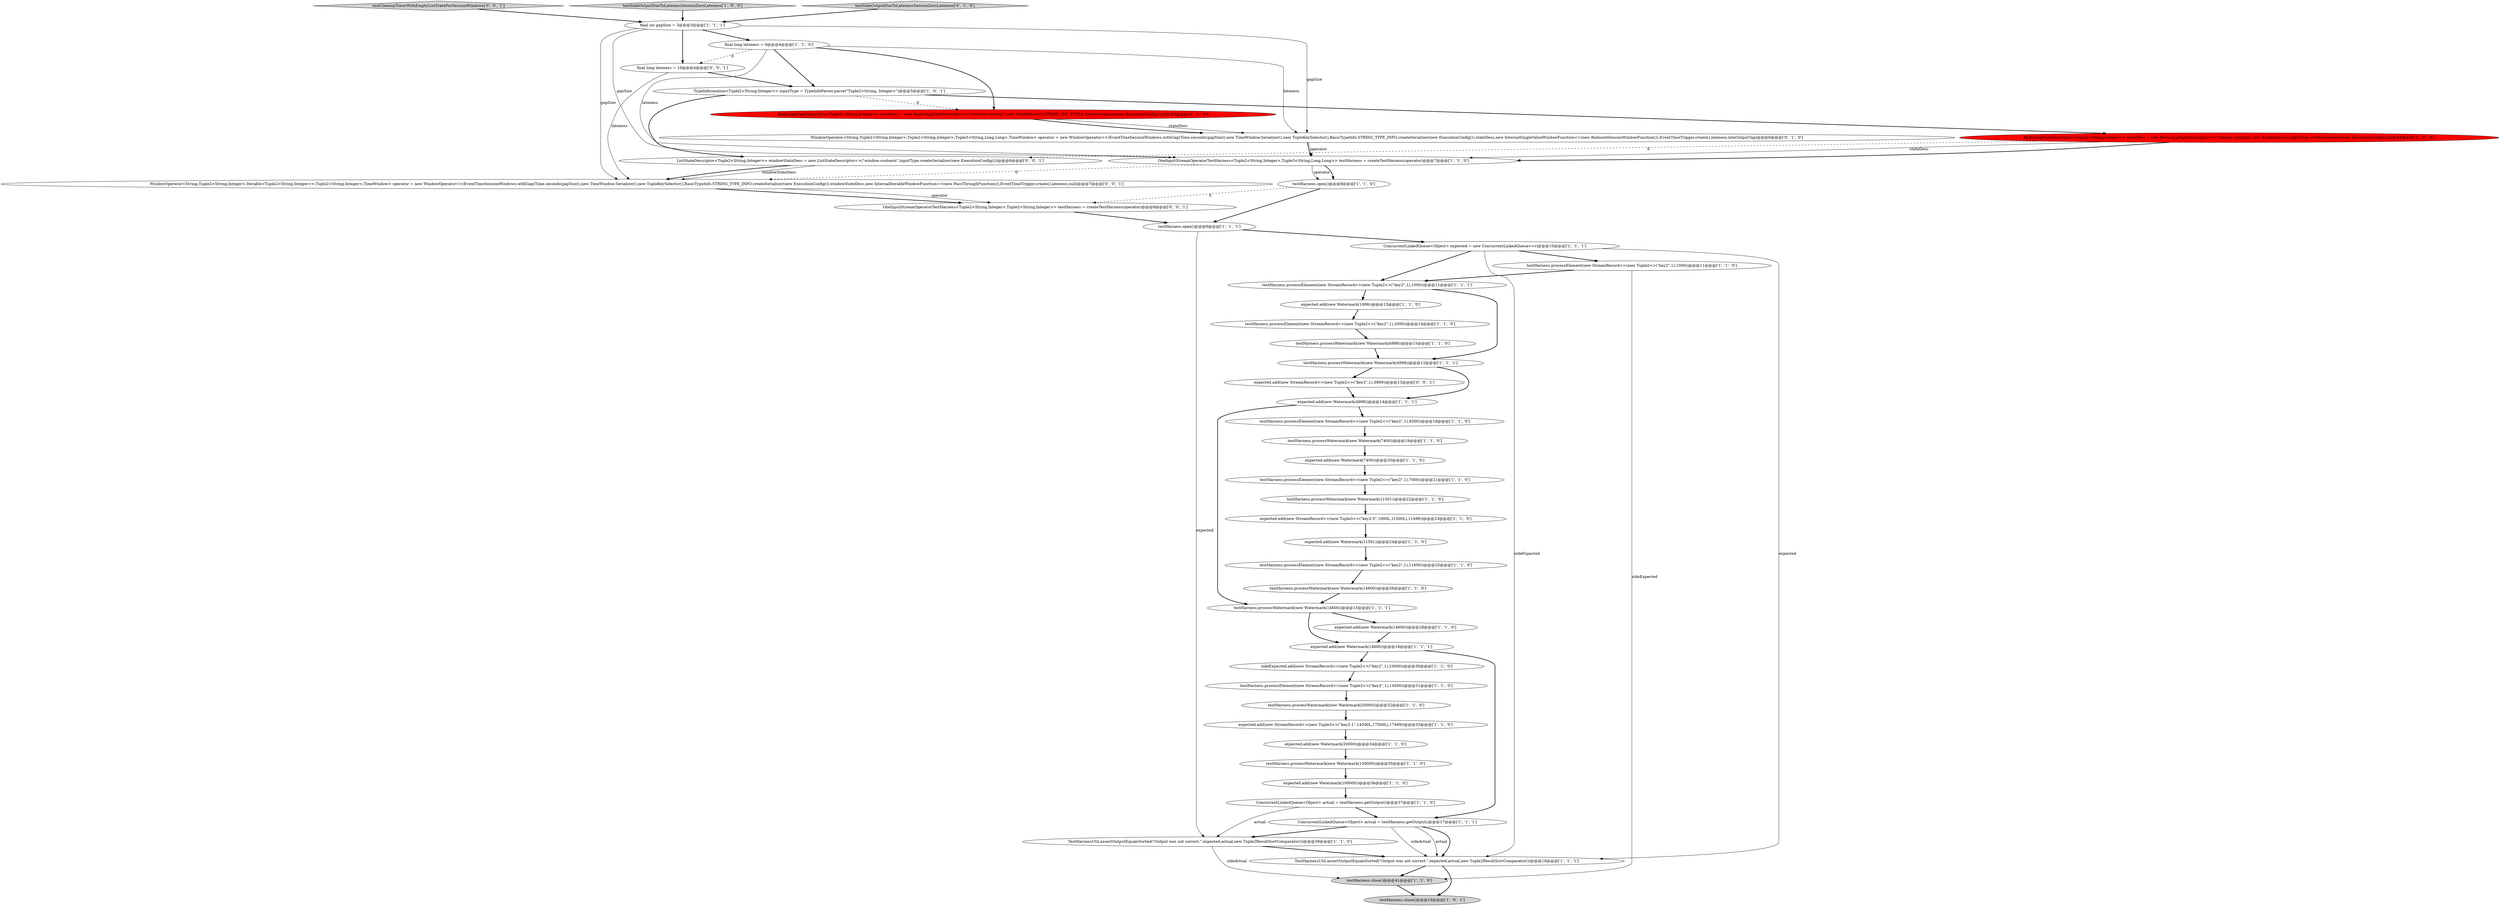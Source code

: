 digraph {
18 [style = filled, label = "testHarness.open()@@@8@@@['1', '1', '0']", fillcolor = white, shape = ellipse image = "AAA0AAABBB1BBB"];
7 [style = filled, label = "testHarness.processElement(new StreamRecord<>(new Tuple2<>(\"key2\",1),7000))@@@21@@@['1', '1', '0']", fillcolor = white, shape = ellipse image = "AAA0AAABBB1BBB"];
29 [style = filled, label = "testHarness.processWatermark(new Watermark(100000))@@@35@@@['1', '1', '0']", fillcolor = white, shape = ellipse image = "AAA0AAABBB1BBB"];
48 [style = filled, label = "testCleanupTimerWithEmptyListStateForSessionWindows['0', '0', '1']", fillcolor = lightgray, shape = diamond image = "AAA0AAABBB3BBB"];
17 [style = filled, label = "TestHarnessUtil.assertOutputEqualsSorted(\"Output was not correct.\",expected,actual,new Tuple2ResultSortComparator())@@@18@@@['1', '1', '1']", fillcolor = white, shape = ellipse image = "AAA0AAABBB1BBB"];
28 [style = filled, label = "final long lateness = 0@@@4@@@['1', '1', '0']", fillcolor = white, shape = ellipse image = "AAA0AAABBB1BBB"];
15 [style = filled, label = "expected.add(new Watermark(100000))@@@36@@@['1', '1', '0']", fillcolor = white, shape = ellipse image = "AAA0AAABBB1BBB"];
43 [style = filled, label = "ReducingStateDescriptor<Tuple2<String,Integer>> stateDesc = new ReducingStateDescriptor<>(\"window-contents\",new SumReducer(),STRING_INT_TUPLE.createSerializer(new ExecutionConfig()))@@@5@@@['0', '1', '0']", fillcolor = red, shape = ellipse image = "AAA1AAABBB2BBB"];
20 [style = filled, label = "ConcurrentLinkedQueue<Object> actual = testHarness.getOutput()@@@17@@@['1', '1', '1']", fillcolor = white, shape = ellipse image = "AAA0AAABBB1BBB"];
14 [style = filled, label = "testHarness.processWatermark(new Watermark(4998))@@@15@@@['1', '1', '0']", fillcolor = white, shape = ellipse image = "AAA0AAABBB1BBB"];
39 [style = filled, label = "testHarness.processWatermark(new Watermark(14600))@@@15@@@['1', '1', '1']", fillcolor = white, shape = ellipse image = "AAA0AAABBB1BBB"];
2 [style = filled, label = "testHarness.close()@@@19@@@['1', '0', '1']", fillcolor = lightgray, shape = ellipse image = "AAA0AAABBB1BBB"];
13 [style = filled, label = "OneInputStreamOperatorTestHarness<Tuple2<String,Integer>,Tuple3<String,Long,Long>> testHarness = createTestHarness(operator)@@@7@@@['1', '1', '0']", fillcolor = white, shape = ellipse image = "AAA0AAABBB1BBB"];
27 [style = filled, label = "TestHarnessUtil.assertOutputEqualsSorted(\"Output was not correct.\",expected,actual,new Tuple2ResultSortComparator())@@@39@@@['1', '1', '0']", fillcolor = white, shape = ellipse image = "AAA0AAABBB1BBB"];
24 [style = filled, label = "sideExpected.add(new StreamRecord<>(new Tuple2<>(\"key2\",1),10000))@@@30@@@['1', '1', '0']", fillcolor = white, shape = ellipse image = "AAA0AAABBB1BBB"];
47 [style = filled, label = "WindowOperator<String,Tuple2<String,Integer>,Iterable<Tuple2<String,Integer>>,Tuple2<String,Integer>,TimeWindow> operator = new WindowOperator<>(EventTimeSessionWindows.withGap(Time.seconds(gapSize)),new TimeWindow.Serializer(),new TupleKeySelector(),BasicTypeInfo.STRING_TYPE_INFO.createSerializer(new ExecutionConfig()),windowStateDesc,new InternalIterableWindowFunction<>(new PassThroughFunction()),EventTimeTrigger.create(),lateness,null)@@@7@@@['0', '0', '1']", fillcolor = white, shape = ellipse image = "AAA0AAABBB3BBB"];
42 [style = filled, label = "WindowOperator<String,Tuple2<String,Integer>,Tuple2<String,Integer>,Tuple3<String,Long,Long>,TimeWindow> operator = new WindowOperator<>(EventTimeSessionWindows.withGap(Time.seconds(gapSize)),new TimeWindow.Serializer(),new TupleKeySelector(),BasicTypeInfo.STRING_TYPE_INFO.createSerializer(new ExecutionConfig()),stateDesc,new InternalSingleValueWindowFunction<>(new ReducedSessionWindowFunction()),EventTimeTrigger.create(),lateness,lateOutputTag)@@@6@@@['0', '1', '0']", fillcolor = white, shape = ellipse image = "AAA0AAABBB2BBB"];
49 [style = filled, label = "ListStateDescriptor<Tuple2<String,Integer>> windowStateDesc = new ListStateDescriptor<>(\"window-contents\",inputType.createSerializer(new ExecutionConfig()))@@@6@@@['0', '0', '1']", fillcolor = white, shape = ellipse image = "AAA0AAABBB3BBB"];
23 [style = filled, label = "testHarness.processElement(new StreamRecord<>(new Tuple2<>(\"key2\",1),1000))@@@11@@@['1', '1', '0']", fillcolor = white, shape = ellipse image = "AAA0AAABBB1BBB"];
31 [style = filled, label = "expected.add(new Watermark(20000))@@@34@@@['1', '1', '0']", fillcolor = white, shape = ellipse image = "AAA0AAABBB1BBB"];
32 [style = filled, label = "expected.add(new Watermark(7400))@@@20@@@['1', '1', '0']", fillcolor = white, shape = ellipse image = "AAA0AAABBB1BBB"];
8 [style = filled, label = "final int gapSize = 3@@@3@@@['1', '1', '1']", fillcolor = white, shape = ellipse image = "AAA0AAABBB1BBB"];
0 [style = filled, label = "testHarness.processWatermark(new Watermark(7400))@@@19@@@['1', '1', '0']", fillcolor = white, shape = ellipse image = "AAA0AAABBB1BBB"];
34 [style = filled, label = "testHarness.processElement(new StreamRecord<>(new Tuple2<>(\"key2\",1),1000))@@@11@@@['1', '1', '1']", fillcolor = white, shape = ellipse image = "AAA0AAABBB1BBB"];
9 [style = filled, label = "expected.add(new StreamRecord<>(new Tuple3<>(\"key2-1\",14500L,17500L),17499))@@@33@@@['1', '1', '0']", fillcolor = white, shape = ellipse image = "AAA0AAABBB1BBB"];
30 [style = filled, label = "expected.add(new Watermark(14600))@@@28@@@['1', '1', '0']", fillcolor = white, shape = ellipse image = "AAA0AAABBB1BBB"];
35 [style = filled, label = "ConcurrentLinkedQueue<Object> actual = testHarness.getOutput()@@@37@@@['1', '1', '0']", fillcolor = white, shape = ellipse image = "AAA0AAABBB1BBB"];
4 [style = filled, label = "expected.add(new Watermark(4998))@@@14@@@['1', '1', '1']", fillcolor = white, shape = ellipse image = "AAA0AAABBB1BBB"];
12 [style = filled, label = "expected.add(new Watermark(11501))@@@24@@@['1', '1', '0']", fillcolor = white, shape = ellipse image = "AAA0AAABBB1BBB"];
38 [style = filled, label = "testHarness.processWatermark(new Watermark(11501))@@@22@@@['1', '1', '0']", fillcolor = white, shape = ellipse image = "AAA0AAABBB1BBB"];
21 [style = filled, label = "testHarness.open()@@@9@@@['1', '1', '1']", fillcolor = white, shape = ellipse image = "AAA0AAABBB1BBB"];
16 [style = filled, label = "ReducingStateDescriptor<Tuple2<String,Integer>> stateDesc = new ReducingStateDescriptor<>(\"window-contents\",new SumReducer(),inputType.createSerializer(new ExecutionConfig()))@@@6@@@['1', '0', '0']", fillcolor = red, shape = ellipse image = "AAA1AAABBB1BBB"];
25 [style = filled, label = "testHarness.processElement(new StreamRecord<>(new Tuple2<>(\"key2\",1),8500))@@@18@@@['1', '1', '0']", fillcolor = white, shape = ellipse image = "AAA0AAABBB1BBB"];
10 [style = filled, label = "ConcurrentLinkedQueue<Object> expected = new ConcurrentLinkedQueue<>()@@@10@@@['1', '1', '1']", fillcolor = white, shape = ellipse image = "AAA0AAABBB1BBB"];
1 [style = filled, label = "testHarness.processWatermark(new Watermark(20000))@@@32@@@['1', '1', '0']", fillcolor = white, shape = ellipse image = "AAA0AAABBB1BBB"];
11 [style = filled, label = "testSideOutputDueToLatenessSessionZeroLateness['1', '0', '0']", fillcolor = lightgray, shape = diamond image = "AAA0AAABBB1BBB"];
19 [style = filled, label = "testHarness.close()@@@41@@@['1', '1', '0']", fillcolor = lightgray, shape = ellipse image = "AAA0AAABBB1BBB"];
40 [style = filled, label = "TypeInformation<Tuple2<String,Integer>> inputType = TypeInfoParser.parse(\"Tuple2<String, Integer>\")@@@5@@@['1', '0', '1']", fillcolor = white, shape = ellipse image = "AAA0AAABBB1BBB"];
6 [style = filled, label = "expected.add(new Watermark(14600))@@@16@@@['1', '1', '1']", fillcolor = white, shape = ellipse image = "AAA0AAABBB1BBB"];
36 [style = filled, label = "testHarness.processElement(new StreamRecord<>(new Tuple2<>(\"key2\",1),2000))@@@14@@@['1', '1', '0']", fillcolor = white, shape = ellipse image = "AAA0AAABBB1BBB"];
46 [style = filled, label = "final long lateness = 10@@@4@@@['0', '0', '1']", fillcolor = white, shape = ellipse image = "AAA0AAABBB3BBB"];
45 [style = filled, label = "OneInputStreamOperatorTestHarness<Tuple2<String,Integer>,Tuple2<String,Integer>> testHarness = createTestHarness(operator)@@@8@@@['0', '0', '1']", fillcolor = white, shape = ellipse image = "AAA0AAABBB3BBB"];
44 [style = filled, label = "expected.add(new StreamRecord<>(new Tuple2<>(\"key2\",1),3999))@@@13@@@['0', '0', '1']", fillcolor = white, shape = ellipse image = "AAA0AAABBB3BBB"];
26 [style = filled, label = "expected.add(new Watermark(1999))@@@13@@@['1', '1', '0']", fillcolor = white, shape = ellipse image = "AAA0AAABBB1BBB"];
3 [style = filled, label = "testHarness.processWatermark(new Watermark(4998))@@@12@@@['1', '1', '1']", fillcolor = white, shape = ellipse image = "AAA0AAABBB1BBB"];
5 [style = filled, label = "expected.add(new StreamRecord<>(new Tuple3<>(\"key2-5\",1000L,11500L),11499))@@@23@@@['1', '1', '0']", fillcolor = white, shape = ellipse image = "AAA0AAABBB1BBB"];
22 [style = filled, label = "testHarness.processElement(new StreamRecord<>(new Tuple2<>(\"key2\",1),14500))@@@31@@@['1', '1', '0']", fillcolor = white, shape = ellipse image = "AAA0AAABBB1BBB"];
33 [style = filled, label = "testHarness.processElement(new StreamRecord<>(new Tuple2<>(\"key2\",1),11600))@@@25@@@['1', '1', '0']", fillcolor = white, shape = ellipse image = "AAA0AAABBB1BBB"];
37 [style = filled, label = "testHarness.processWatermark(new Watermark(14600))@@@26@@@['1', '1', '0']", fillcolor = white, shape = ellipse image = "AAA0AAABBB1BBB"];
41 [style = filled, label = "testSideOutputDueToLatenessSessionZeroLateness['0', '1', '0']", fillcolor = lightgray, shape = diamond image = "AAA0AAABBB2BBB"];
14->3 [style = bold, label=""];
21->10 [style = bold, label=""];
29->15 [style = bold, label=""];
40->49 [style = bold, label=""];
35->27 [style = solid, label="actual"];
4->25 [style = bold, label=""];
41->8 [style = bold, label=""];
43->42 [style = bold, label=""];
43->42 [style = solid, label="stateDesc"];
39->6 [style = bold, label=""];
8->42 [style = solid, label="gapSize"];
30->6 [style = bold, label=""];
3->4 [style = bold, label=""];
20->27 [style = bold, label=""];
21->27 [style = solid, label="expected"];
40->16 [style = bold, label=""];
28->43 [style = bold, label=""];
34->26 [style = bold, label=""];
28->46 [style = dashed, label="0"];
13->18 [style = solid, label="operator"];
27->17 [style = bold, label=""];
20->17 [style = solid, label="sideActual"];
10->17 [style = solid, label="sideExpected"];
42->13 [style = solid, label="operator"];
8->28 [style = bold, label=""];
35->20 [style = bold, label=""];
40->43 [style = dashed, label="0"];
31->29 [style = bold, label=""];
32->7 [style = bold, label=""];
19->2 [style = bold, label=""];
47->45 [style = solid, label="operator"];
49->47 [style = solid, label="windowStateDesc"];
18->45 [style = dashed, label="0"];
36->14 [style = bold, label=""];
15->35 [style = bold, label=""];
28->42 [style = solid, label="lateness"];
8->13 [style = solid, label="gapSize"];
10->34 [style = bold, label=""];
17->2 [style = bold, label=""];
44->4 [style = bold, label=""];
8->47 [style = solid, label="gapSize"];
12->33 [style = bold, label=""];
11->8 [style = bold, label=""];
45->21 [style = bold, label=""];
46->40 [style = bold, label=""];
13->18 [style = bold, label=""];
25->0 [style = bold, label=""];
38->5 [style = bold, label=""];
16->13 [style = bold, label=""];
9->31 [style = bold, label=""];
4->39 [style = bold, label=""];
10->17 [style = solid, label="expected"];
6->24 [style = bold, label=""];
1->9 [style = bold, label=""];
6->20 [style = bold, label=""];
3->44 [style = bold, label=""];
23->19 [style = solid, label="sideExpected"];
10->23 [style = bold, label=""];
28->13 [style = solid, label="lateness"];
47->45 [style = bold, label=""];
22->1 [style = bold, label=""];
18->21 [style = bold, label=""];
0->32 [style = bold, label=""];
33->37 [style = bold, label=""];
37->39 [style = bold, label=""];
16->13 [style = solid, label="stateDesc"];
20->17 [style = solid, label="actual"];
42->13 [style = bold, label=""];
20->17 [style = bold, label=""];
28->40 [style = bold, label=""];
26->36 [style = bold, label=""];
48->8 [style = bold, label=""];
24->22 [style = bold, label=""];
17->19 [style = bold, label=""];
27->19 [style = solid, label="sideActual"];
49->47 [style = bold, label=""];
39->30 [style = bold, label=""];
7->38 [style = bold, label=""];
8->46 [style = bold, label=""];
5->12 [style = bold, label=""];
34->3 [style = bold, label=""];
46->47 [style = solid, label="lateness"];
16->49 [style = dashed, label="0"];
23->34 [style = bold, label=""];
13->47 [style = dashed, label="0"];
}
